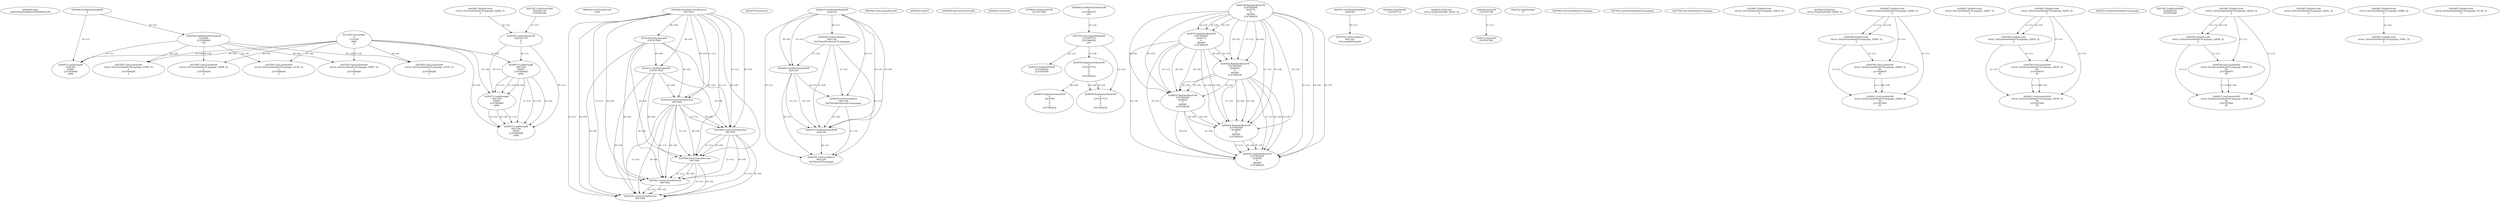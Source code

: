 // Global SCDG with merge call
digraph {
	0 [label="6850628.main
0006381a05e9f0dc2336454f0bc41fff"]
	1 [label="4254480.GetModuleHandleW
0"]
	2 [label="6844434.SetThreadLocale
1024"]
	3 [label="4243965.InitializeCriticalSection
6917004"]
	4 [label="4243979.GetVersion
"]
	5 [label="4244018.GetModuleHandleW
4244120"]
	6 [label="4244024.GetProcAddress
9441320
GetThreadPreferredUILanguages"]
	5 -> 6 [label="(0-->1)"]
	7 [label="4244044.GetModuleHandleW
4244120"]
	5 -> 7 [label="(1-->1)"]
	5 -> 7 [label="(0-->0)"]
	6 -> 7 [label="(1-->0)"]
	8 [label="4244050.GetProcAddress
9441320
SetThreadPreferredUILanguages"]
	5 -> 8 [label="(0-->1)"]
	6 -> 8 [label="(1-->1)"]
	7 -> 8 [label="(0-->1)"]
	9 [label="4244070.GetModuleHandleW
4244120"]
	5 -> 9 [label="(1-->1)"]
	7 -> 9 [label="(1-->1)"]
	5 -> 9 [label="(0-->0)"]
	6 -> 9 [label="(1-->0)"]
	7 -> 9 [label="(0-->0)"]
	8 -> 9 [label="(1-->0)"]
	10 [label="4244076.GetProcAddress
9441320
GetThreadUILanguage"]
	5 -> 10 [label="(0-->1)"]
	6 -> 10 [label="(1-->1)"]
	7 -> 10 [label="(0-->1)"]
	8 -> 10 [label="(1-->1)"]
	9 -> 10 [label="(0-->1)"]
	11 [label="4250188.GetSystemInfo
2147417660"]
	3 -> 11 [label="(0-->0)"]
	12 [label="6844540.GetCommandLineW
"]
	13 [label="4214413.GetStartupInfoW
2147417624"]
	3 -> 13 [label="(0-->0)"]
	11 -> 13 [label="(0-->0)"]
	14 [label="6844560.GetACP
"]
	15 [label="6844580.GetCurrentThreadId
"]
	16 [label="4250204.GetVersion
"]
	17 [label="4276690.GetVersionExW
2147417420"]
	18 [label="4243306.GetModuleFileNameW
4194304
2147408904
522"]
	1 -> 18 [label="(0-->1)"]
	19 [label="4248064.GetModuleFileNameW
0
2147408370
261"]
	20 [label="4215383.VirtualAlloc
0
1310704
4096
4"]
	21 [label="4246338.RegOpenKeyExW
2147483649
4246772
0
983065
2147408236"]
	22 [label="4246372.RegOpenKeyExW
2147483650
4246772
0
983065
2147408236"]
	21 -> 22 [label="(2-->2)"]
	21 -> 22 [label="(4-->4)"]
	21 -> 22 [label="(5-->5)"]
	23 [label="4246402.RegOpenKeyExW
2147483649
4246832
0
983065
2147408236"]
	21 -> 23 [label="(1-->1)"]
	21 -> 23 [label="(4-->4)"]
	22 -> 23 [label="(4-->4)"]
	21 -> 23 [label="(5-->5)"]
	22 -> 23 [label="(5-->5)"]
	24 [label="4245741.GetModuleHandleW
4246160"]
	25 [label="4245758.GetProcAddress
9441320
GetLongPathNameW"]
	24 -> 25 [label="(0-->1)"]
	26 [label="4245785.GetLongPathNameW
2147407710
2147406542
261"]
	19 -> 26 [label="(3-->3)"]
	27 [label="4245683.CharNextW
2147407716"]
	28 [label="4246014.FindFirstFileW
2147406542
2147407064"]
	26 -> 28 [label="(2-->1)"]
	29 [label="4246556.RegQueryValueExW
0
2147407710
0
0
0
2147408232"]
	26 -> 29 [label="(1-->2)"]
	30 [label="4246599.RegQueryValueExW
0
2147407710
0
0
0
2147408232"]
	26 -> 30 [label="(1-->2)"]
	29 -> 30 [label="(2-->2)"]
	29 -> 30 [label="(6-->6)"]
	31 [label="4246432.RegOpenKeyExW
2147483650
4246832
0
983065
2147408236"]
	22 -> 31 [label="(1-->1)"]
	23 -> 31 [label="(2-->2)"]
	21 -> 31 [label="(4-->4)"]
	22 -> 31 [label="(4-->4)"]
	23 -> 31 [label="(4-->4)"]
	21 -> 31 [label="(5-->5)"]
	22 -> 31 [label="(5-->5)"]
	23 -> 31 [label="(5-->5)"]
	32 [label="4246462.RegOpenKeyExW
2147483649
4246884
0
983065
2147408236"]
	21 -> 32 [label="(1-->1)"]
	23 -> 32 [label="(1-->1)"]
	21 -> 32 [label="(4-->4)"]
	22 -> 32 [label="(4-->4)"]
	23 -> 32 [label="(4-->4)"]
	31 -> 32 [label="(4-->4)"]
	21 -> 32 [label="(5-->5)"]
	22 -> 32 [label="(5-->5)"]
	23 -> 32 [label="(5-->5)"]
	31 -> 32 [label="(5-->5)"]
	33 [label="4246492.RegOpenKeyExW
2147483649
4246936
0
983065
2147408236"]
	21 -> 33 [label="(1-->1)"]
	23 -> 33 [label="(1-->1)"]
	32 -> 33 [label="(1-->1)"]
	21 -> 33 [label="(4-->4)"]
	22 -> 33 [label="(4-->4)"]
	23 -> 33 [label="(4-->4)"]
	31 -> 33 [label="(4-->4)"]
	32 -> 33 [label="(4-->4)"]
	21 -> 33 [label="(5-->5)"]
	22 -> 33 [label="(5-->5)"]
	23 -> 33 [label="(5-->5)"]
	31 -> 33 [label="(5-->5)"]
	32 -> 33 [label="(5-->5)"]
	34 [label="4246032.FindClose
retval_FindFirstFileW_32934_32"]
	35 [label="4246044.lstrlenW
2147407108"]
	36 [label="4246113.lstrlenW
2147407108"]
	35 -> 36 [label="(1-->1)"]
	37 [label="4246722.RegCloseKey
0"]
	38 [label="4247883.GetUserDefaultUILanguage
"]
	39 [label="4245418.EnterCriticalSection
6917004"]
	3 -> 39 [label="(1-->1)"]
	3 -> 39 [label="(0-->0)"]
	11 -> 39 [label="(0-->0)"]
	13 -> 39 [label="(0-->0)"]
	40 [label="4245469.LeaveCriticalSection
6917004"]
	3 -> 40 [label="(1-->1)"]
	39 -> 40 [label="(1-->1)"]
	3 -> 40 [label="(0-->0)"]
	11 -> 40 [label="(0-->0)"]
	13 -> 40 [label="(0-->0)"]
	39 -> 40 [label="(0-->0)"]
	41 [label="4245487.IsValidLocale
retval_GetUserDefaultUILanguage_32829_32
2"]
	42 [label="4245580.EnterCriticalSection
6917004"]
	3 -> 42 [label="(1-->1)"]
	39 -> 42 [label="(1-->1)"]
	40 -> 42 [label="(1-->1)"]
	3 -> 42 [label="(0-->0)"]
	11 -> 42 [label="(0-->0)"]
	13 -> 42 [label="(0-->0)"]
	39 -> 42 [label="(0-->0)"]
	40 -> 42 [label="(0-->0)"]
	43 [label="4245621.LeaveCriticalSection
6917004"]
	3 -> 43 [label="(1-->1)"]
	39 -> 43 [label="(1-->1)"]
	40 -> 43 [label="(1-->1)"]
	42 -> 43 [label="(1-->1)"]
	3 -> 43 [label="(0-->0)"]
	11 -> 43 [label="(0-->0)"]
	13 -> 43 [label="(0-->0)"]
	39 -> 43 [label="(0-->0)"]
	40 -> 43 [label="(0-->0)"]
	42 -> 43 [label="(0-->0)"]
	44 [label="4247923.GetSystemDefaultUILanguage
"]
	45 [label="4245454.LeaveCriticalSection
6917004"]
	3 -> 45 [label="(1-->1)"]
	39 -> 45 [label="(1-->1)"]
	40 -> 45 [label="(1-->1)"]
	42 -> 45 [label="(1-->1)"]
	43 -> 45 [label="(1-->1)"]
	3 -> 45 [label="(0-->0)"]
	11 -> 45 [label="(0-->0)"]
	13 -> 45 [label="(0-->0)"]
	39 -> 45 [label="(0-->0)"]
	40 -> 45 [label="(0-->0)"]
	42 -> 45 [label="(0-->0)"]
	43 -> 45 [label="(0-->0)"]
	46 [label="4247558.GetUserDefaultUILanguage
"]
	47 [label="4247567.GetLocaleInfoW
retval_GetUserDefaultUILanguage_32986_32
3
2147408268
4"]
	18 -> 47 [label="(0-->2)"]
	20 -> 47 [label="(4-->4)"]
	48 [label="4247247.FindFirstFileW
3224341740
2147407640"]
	49 [label="4250073.LoadStringW
4194304
65485
2147409468
4096"]
	1 -> 49 [label="(0-->1)"]
	18 -> 49 [label="(1-->1)"]
	20 -> 49 [label="(3-->4)"]
	50 [label="4245487.IsValidLocale
retval_GetUserDefaultUILanguage_32830_32
2"]
	51 [label="4247567.GetLocaleInfoW
retval_GetUserDefaultUILanguage_32987_32
3
2147408268
4"]
	18 -> 51 [label="(0-->2)"]
	20 -> 51 [label="(4-->4)"]
	52 [label="4247263.FindClose
retval_FindFirstFileW_32996_32"]
	53 [label="4248145.LoadLibraryExW
3224341740
0
2"]
	48 -> 53 [label="(1-->1)"]
	41 -> 53 [label="(2-->3)"]
	54 [label="4250073.LoadStringW
9441348
65485
2147409468
4096"]
	53 -> 54 [label="(0-->1)"]
	20 -> 54 [label="(3-->4)"]
	55 [label="4245487.IsValidLocale
retval_GetSystemDefaultUILanguage_32840_32
2"]
	56 [label="4246635.RegQueryValueExW
0
4247000
0
0
0
2147408232"]
	29 -> 56 [label="(6-->6)"]
	57 [label="4245487.IsValidLocale
retval_GetUserDefaultUILanguage_32887_32
2"]
	58 [label="4245487.IsValidLocale
retval_GetSystemDefaultUILanguage_32839_32
2"]
	59 [label="4244766.IsValidLocale
retval_GetSystemDefaultUILanguage_32839_32
2"]
	58 -> 59 [label="(1-->1)"]
	58 -> 59 [label="(2-->2)"]
	60 [label="4244794.GetLocaleInfoW
retval_GetSystemDefaultUILanguage_32839_32
89
2147408070
85"]
	58 -> 60 [label="(1-->1)"]
	59 -> 60 [label="(1-->1)"]
	61 [label="4244811.GetLocaleInfoW
retval_GetSystemDefaultUILanguage_32839_32
90
2147407900
85"]
	58 -> 61 [label="(1-->1)"]
	59 -> 61 [label="(1-->1)"]
	60 -> 61 [label="(1-->1)"]
	60 -> 61 [label="(4-->4)"]
	62 [label="4245525.GetSystemDefaultUILanguage
"]
	63 [label="4247247.FindFirstFileW
3224282764
2147407640"]
	64 [label="4247567.GetLocaleInfoW
retval_GetUserDefaultUILanguage_33379_32
3
2147408268
4"]
	18 -> 64 [label="(0-->2)"]
	20 -> 64 [label="(4-->4)"]
	65 [label="4244766.IsValidLocale
retval_GetSystemDefaultUILanguage_32840_32
2"]
	55 -> 65 [label="(1-->1)"]
	55 -> 65 [label="(2-->2)"]
	66 [label="4244794.GetLocaleInfoW
retval_GetSystemDefaultUILanguage_32840_32
89
2147408070
85"]
	55 -> 66 [label="(1-->1)"]
	65 -> 66 [label="(1-->1)"]
	67 [label="4244811.GetLocaleInfoW
retval_GetSystemDefaultUILanguage_32840_32
90
2147407900
85"]
	55 -> 67 [label="(1-->1)"]
	65 -> 67 [label="(1-->1)"]
	66 -> 67 [label="(1-->1)"]
	66 -> 67 [label="(4-->4)"]
	68 [label="4247567.GetLocaleInfoW
retval_GetUserDefaultUILanguage_33380_32
3
2147408268
4"]
	18 -> 68 [label="(0-->2)"]
	20 -> 68 [label="(4-->4)"]
	69 [label="4245487.IsValidLocale
retval_GetSystemDefaultUILanguage_32838_32
2"]
	70 [label="4244766.IsValidLocale
retval_GetSystemDefaultUILanguage_32838_32
2"]
	69 -> 70 [label="(1-->1)"]
	69 -> 70 [label="(2-->2)"]
	71 [label="4244794.GetLocaleInfoW
retval_GetSystemDefaultUILanguage_32838_32
89
2147408070
85"]
	69 -> 71 [label="(1-->1)"]
	70 -> 71 [label="(1-->1)"]
	72 [label="4244811.GetLocaleInfoW
retval_GetSystemDefaultUILanguage_32838_32
90
2147407900
85"]
	69 -> 72 [label="(1-->1)"]
	70 -> 72 [label="(1-->1)"]
	71 -> 72 [label="(1-->1)"]
	71 -> 72 [label="(4-->4)"]
	73 [label="4247567.GetLocaleInfoW
retval_GetUserDefaultUILanguage_33316_32
3
2147408268
4"]
	18 -> 73 [label="(0-->2)"]
	20 -> 73 [label="(4-->4)"]
	74 [label="4245487.IsValidLocale
retval_GetUserDefaultUILanguage_32891_32
2"]
	75 [label="4250073.LoadStringW
9441348
65484
2147409468
4096"]
	53 -> 75 [label="(0-->1)"]
	54 -> 75 [label="(1-->1)"]
	54 -> 75 [label="(3-->3)"]
	20 -> 75 [label="(3-->4)"]
	54 -> 75 [label="(4-->4)"]
	76 [label="4250073.LoadStringW
9441348
65483
2147409468
4096"]
	53 -> 76 [label="(0-->1)"]
	54 -> 76 [label="(1-->1)"]
	75 -> 76 [label="(1-->1)"]
	54 -> 76 [label="(3-->3)"]
	75 -> 76 [label="(3-->3)"]
	20 -> 76 [label="(3-->4)"]
	54 -> 76 [label="(4-->4)"]
	75 -> 76 [label="(4-->4)"]
	77 [label="4245487.IsValidLocale
retval_GetUserDefaultUILanguage_32888_32
2"]
	78 [label="4245487.IsValidLocale
retval_GetSystemDefaultUILanguage_33081_32
2"]
	77 -> 78 [label="(2-->2)"]
	79 [label="4245487.IsValidLocale
retval_GetSystemDefaultUILanguage_33138_32
2"]
}
